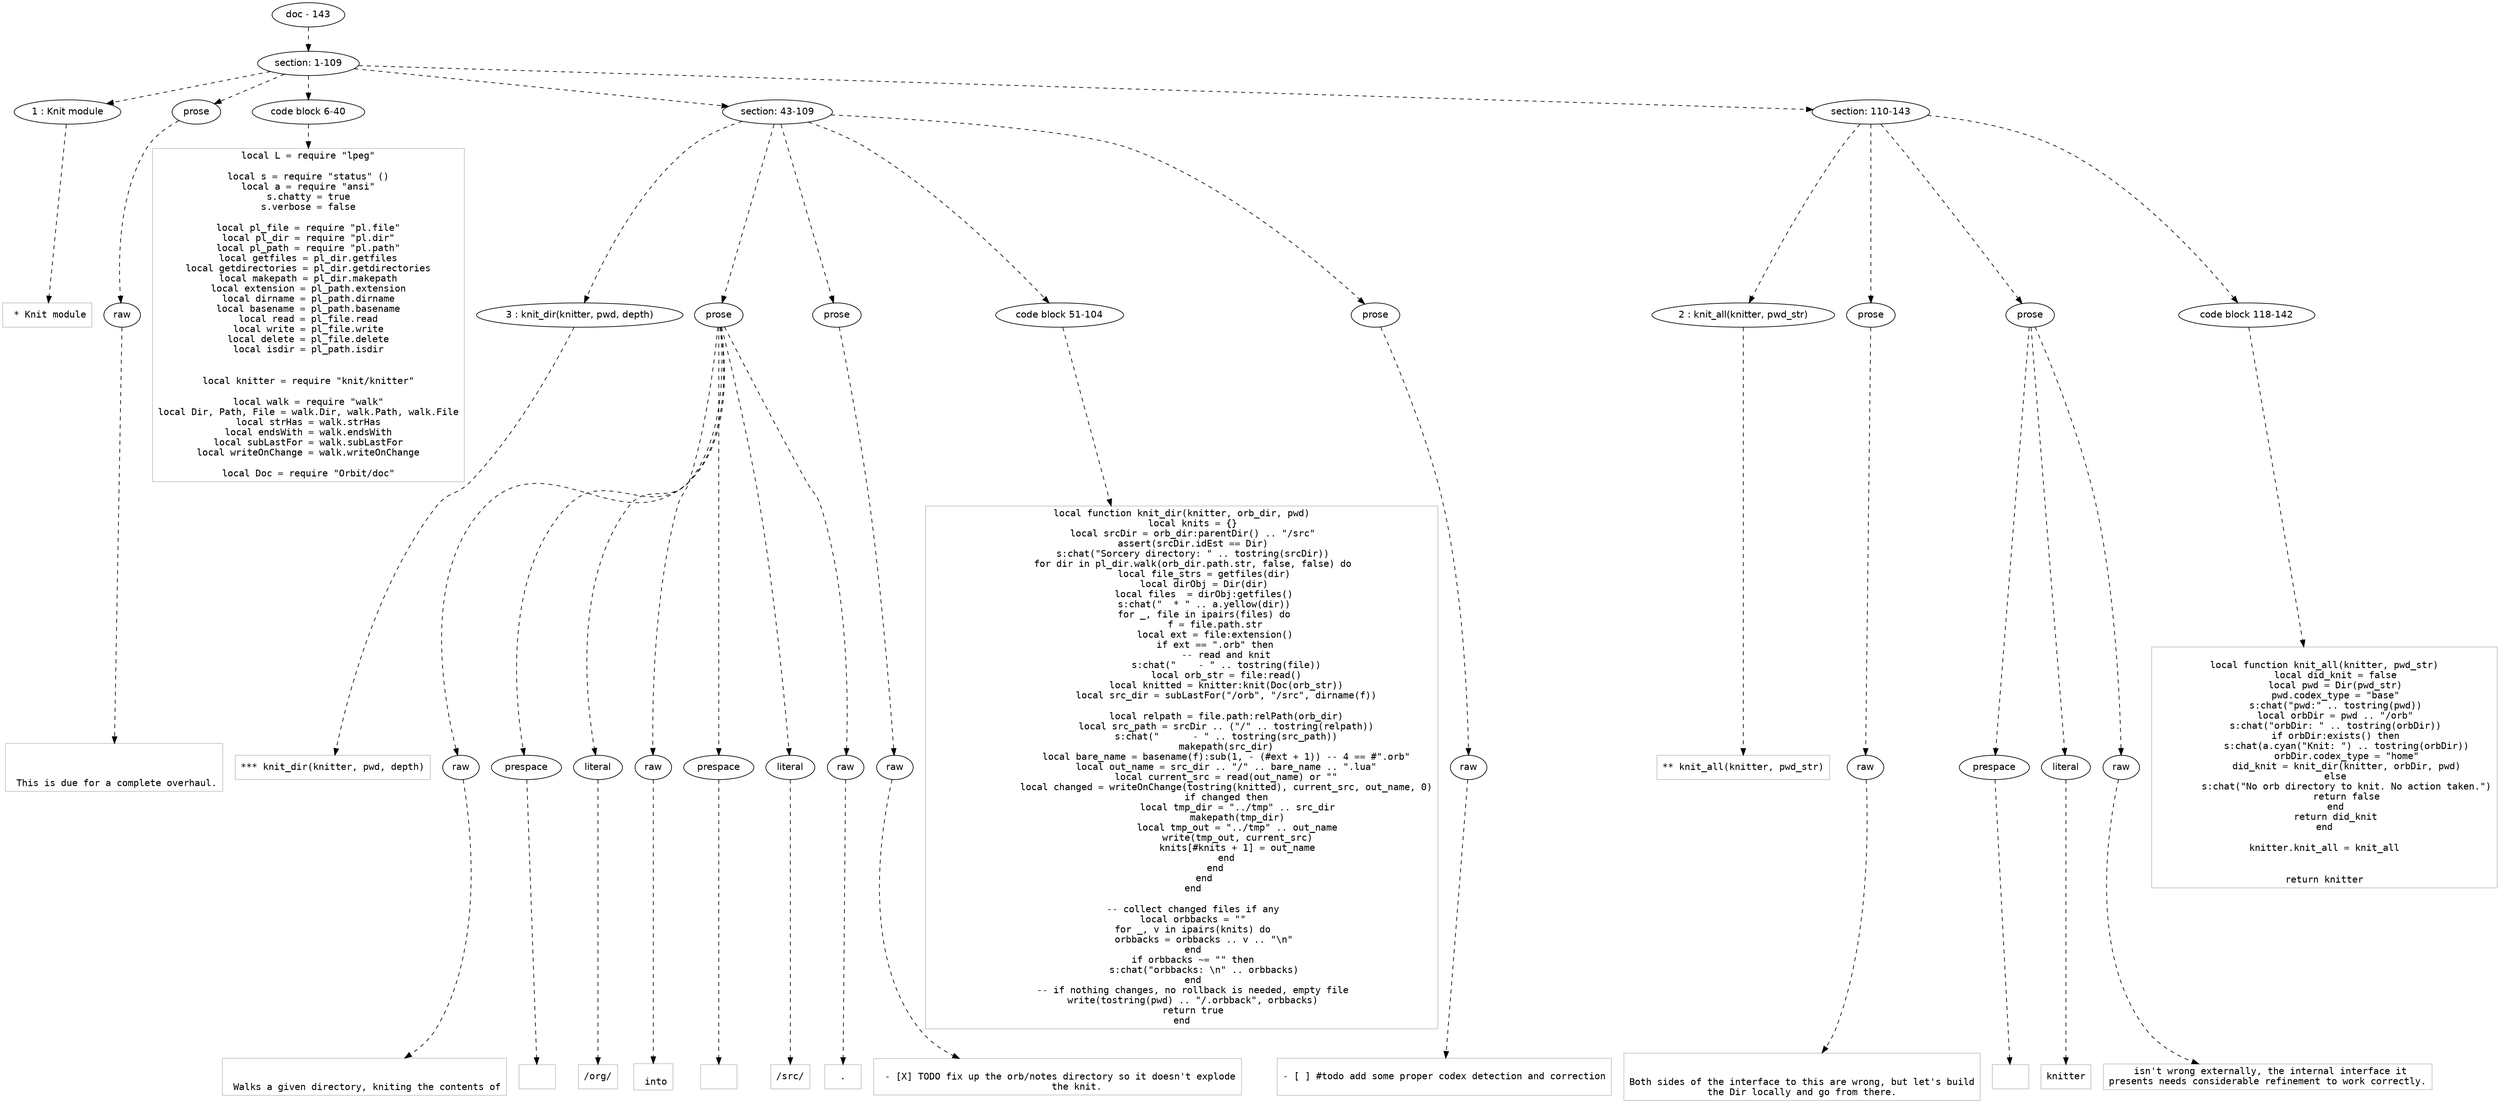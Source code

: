 digraph lpegNode {

node [fontname=Helvetica]
edge [style=dashed]

doc_0 [label="doc - 143"]


doc_0 -> { section_1}
{rank=same; section_1}

section_1 [label="section: 1-109"]


// END RANK doc_0

section_1 -> { header_2 prose_3 codeblock_4 section_5 section_6}
{rank=same; header_2 prose_3 codeblock_4 section_5 section_6}

header_2 [label="1 : Knit module"]

prose_3 [label="prose"]

codeblock_4 [label="code block 6-40"]

section_5 [label="section: 43-109"]

section_6 [label="section: 110-143"]


// END RANK section_1

header_2 -> leaf_7
leaf_7  [color=Gray,shape=rectangle,fontname=Inconsolata,label=" * Knit module"]
// END RANK header_2

prose_3 -> { raw_8}
{rank=same; raw_8}

raw_8 [label="raw"]


// END RANK prose_3

raw_8 -> leaf_9
leaf_9  [color=Gray,shape=rectangle,fontname=Inconsolata,label="


 This is due for a complete overhaul.
"]
// END RANK raw_8

codeblock_4 -> leaf_10
leaf_10  [color=Gray,shape=rectangle,fontname=Inconsolata,label="local L = require \"lpeg\"

local s = require \"status\" ()
local a = require \"ansi\"
s.chatty = true
s.verbose = false

local pl_file = require \"pl.file\"
local pl_dir = require \"pl.dir\"
local pl_path = require \"pl.path\"
local getfiles = pl_dir.getfiles
local getdirectories = pl_dir.getdirectories
local makepath = pl_dir.makepath
local extension = pl_path.extension
local dirname = pl_path.dirname
local basename = pl_path.basename
local read = pl_file.read
local write = pl_file.write
local delete = pl_file.delete
local isdir = pl_path.isdir


local knitter = require \"knit/knitter\"

local walk = require \"walk\"
local Dir, Path, File = walk.Dir, walk.Path, walk.File
local strHas = walk.strHas
local endsWith = walk.endsWith
local subLastFor = walk.subLastFor
local writeOnChange = walk.writeOnChange

local Doc = require \"Orbit/doc\"
"]
// END RANK codeblock_4

section_5 -> { header_11 prose_12 prose_13 codeblock_14 prose_15}
{rank=same; header_11 prose_12 prose_13 codeblock_14 prose_15}

header_11 [label="3 : knit_dir(knitter, pwd, depth)"]

prose_12 [label="prose"]

prose_13 [label="prose"]

codeblock_14 [label="code block 51-104"]

prose_15 [label="prose"]


// END RANK section_5

header_11 -> leaf_16
leaf_16  [color=Gray,shape=rectangle,fontname=Inconsolata,label="*** knit_dir(knitter, pwd, depth)"]
// END RANK header_11

prose_12 -> { raw_17 prespace_18 literal_19 raw_20 prespace_21 literal_22 raw_23}
{rank=same; raw_17 prespace_18 literal_19 raw_20 prespace_21 literal_22 raw_23}

raw_17 [label="raw"]

prespace_18 [label="prespace"]

literal_19 [label="literal"]

raw_20 [label="raw"]

prespace_21 [label="prespace"]

literal_22 [label="literal"]

raw_23 [label="raw"]


// END RANK prose_12

raw_17 -> leaf_24
leaf_24  [color=Gray,shape=rectangle,fontname=Inconsolata,label="

 Walks a given directory, kniting the contents of"]
// END RANK raw_17

prespace_18 -> leaf_25
leaf_25  [color=Gray,shape=rectangle,fontname=Inconsolata,label=" "]
// END RANK prespace_18

literal_19 -> leaf_26
leaf_26  [color=Gray,shape=rectangle,fontname=Inconsolata,label="/org/"]
// END RANK literal_19

raw_20 -> leaf_27
leaf_27  [color=Gray,shape=rectangle,fontname=Inconsolata,label="
 into"]
// END RANK raw_20

prespace_21 -> leaf_28
leaf_28  [color=Gray,shape=rectangle,fontname=Inconsolata,label=" "]
// END RANK prespace_21

literal_22 -> leaf_29
leaf_29  [color=Gray,shape=rectangle,fontname=Inconsolata,label="/src/"]
// END RANK literal_22

raw_23 -> leaf_30
leaf_30  [color=Gray,shape=rectangle,fontname=Inconsolata,label=".
"]
// END RANK raw_23

prose_13 -> { raw_31}
{rank=same; raw_31}

raw_31 [label="raw"]


// END RANK prose_13

raw_31 -> leaf_32
leaf_32  [color=Gray,shape=rectangle,fontname=Inconsolata,label="
 - [X] TODO fix up the orb/notes directory so it doesn't explode
       the knit.
"]
// END RANK raw_31

codeblock_14 -> leaf_33
leaf_33  [color=Gray,shape=rectangle,fontname=Inconsolata,label="local function knit_dir(knitter, orb_dir, pwd)
    local knits = {}
    local srcDir = orb_dir:parentDir() .. \"/src\"
    assert(srcDir.idEst == Dir)
    s:chat(\"Sorcery directory: \" .. tostring(srcDir))
    for dir in pl_dir.walk(orb_dir.path.str, false, false) do
        local file_strs = getfiles(dir)
        local dirObj = Dir(dir)
        local files  = dirObj:getfiles()
        s:chat(\"  * \" .. a.yellow(dir))
        for _, file in ipairs(files) do
            f = file.path.str
            local ext = file:extension()
            if ext == \".orb\" then
                -- read and knit
                s:chat(\"    - \" .. tostring(file))
                local orb_str = file:read()
                local knitted = knitter:knit(Doc(orb_str))
                local src_dir = subLastFor(\"/orb\", \"/src\", dirname(f))

                local relpath = file.path:relPath(orb_dir)
                local src_path = srcDir .. (\"/\" .. tostring(relpath))
                s:chat(\"      - \" .. tostring(src_path))
                makepath(src_dir)
                local bare_name = basename(f):sub(1, - (#ext + 1)) -- 4 == #\".orb\"
                local out_name = src_dir .. \"/\" .. bare_name .. \".lua\"
                local current_src = read(out_name) or \"\"
                local changed = writeOnChange(tostring(knitted), current_src, out_name, 0)
                if changed then
                    local tmp_dir = \"../tmp\" .. src_dir
                    makepath(tmp_dir)
                    local tmp_out = \"../tmp\" .. out_name
                    write(tmp_out, current_src)
                    knits[#knits + 1] = out_name
                end
            end
        end
    end

    -- collect changed files if any
    local orbbacks = \"\"
    for _, v in ipairs(knits) do
        orbbacks = orbbacks .. v .. \"\\n\"
    end
    if orbbacks ~= \"\" then
        s:chat(\"orbbacks: \\n\" .. orbbacks)
    end
    -- if nothing changes, no rollback is needed, empty file
    write(tostring(pwd) .. \"/.orbback\", orbbacks)
    return true
end
"]
// END RANK codeblock_14

prose_15 -> { raw_34}
{rank=same; raw_34}

raw_34 [label="raw"]


// END RANK prose_15

raw_34 -> leaf_35
leaf_35  [color=Gray,shape=rectangle,fontname=Inconsolata,label="
- [ ] #todo add some proper codex detection and correction

"]
// END RANK raw_34

section_6 -> { header_36 prose_37 prose_38 codeblock_39}
{rank=same; header_36 prose_37 prose_38 codeblock_39}

header_36 [label="2 : knit_all(knitter, pwd_str)"]

prose_37 [label="prose"]

prose_38 [label="prose"]

codeblock_39 [label="code block 118-142"]


// END RANK section_6

header_36 -> leaf_40
leaf_40  [color=Gray,shape=rectangle,fontname=Inconsolata,label="** knit_all(knitter, pwd_str)"]
// END RANK header_36

prose_37 -> { raw_41}
{rank=same; raw_41}

raw_41 [label="raw"]


// END RANK prose_37

raw_41 -> leaf_42
leaf_42  [color=Gray,shape=rectangle,fontname=Inconsolata,label="

Both sides of the interface to this are wrong, but let's build
the Dir locally and go from there.
"]
// END RANK raw_41

prose_38 -> { prespace_43 literal_44 raw_45}
{rank=same; prespace_43 literal_44 raw_45}

prespace_43 [label="prespace"]

literal_44 [label="literal"]

raw_45 [label="raw"]


// END RANK prose_38

prespace_43 -> leaf_46
leaf_46  [color=Gray,shape=rectangle,fontname=Inconsolata,label=""]
// END RANK prespace_43

literal_44 -> leaf_47
leaf_47  [color=Gray,shape=rectangle,fontname=Inconsolata,label="knitter"]
// END RANK literal_44

raw_45 -> leaf_48
leaf_48  [color=Gray,shape=rectangle,fontname=Inconsolata,label=" isn't wrong externally, the internal interface it
presents needs considerable refinement to work correctly.
"]
// END RANK raw_45

codeblock_39 -> leaf_49
leaf_49  [color=Gray,shape=rectangle,fontname=Inconsolata,label="
local function knit_all(knitter, pwd_str)
    local did_knit = false
    local pwd = Dir(pwd_str)
    pwd.codex_type = \"base\"
    s:chat(\"pwd:\" .. tostring(pwd))
    local orbDir = pwd .. \"/orb\"
    s:chat(\"orbDir: \" .. tostring(orbDir))
    if orbDir:exists() then
        s:chat(a.cyan(\"Knit: \") .. tostring(orbDir))
        orbDir.codex_type = \"home\"
        did_knit = knit_dir(knitter, orbDir, pwd)
    else
        s:chat(\"No orb directory to knit. No action taken.\")
        return false
    end
    return did_knit
end

knitter.knit_all = knit_all


return knitter"]
// END RANK codeblock_39


}
